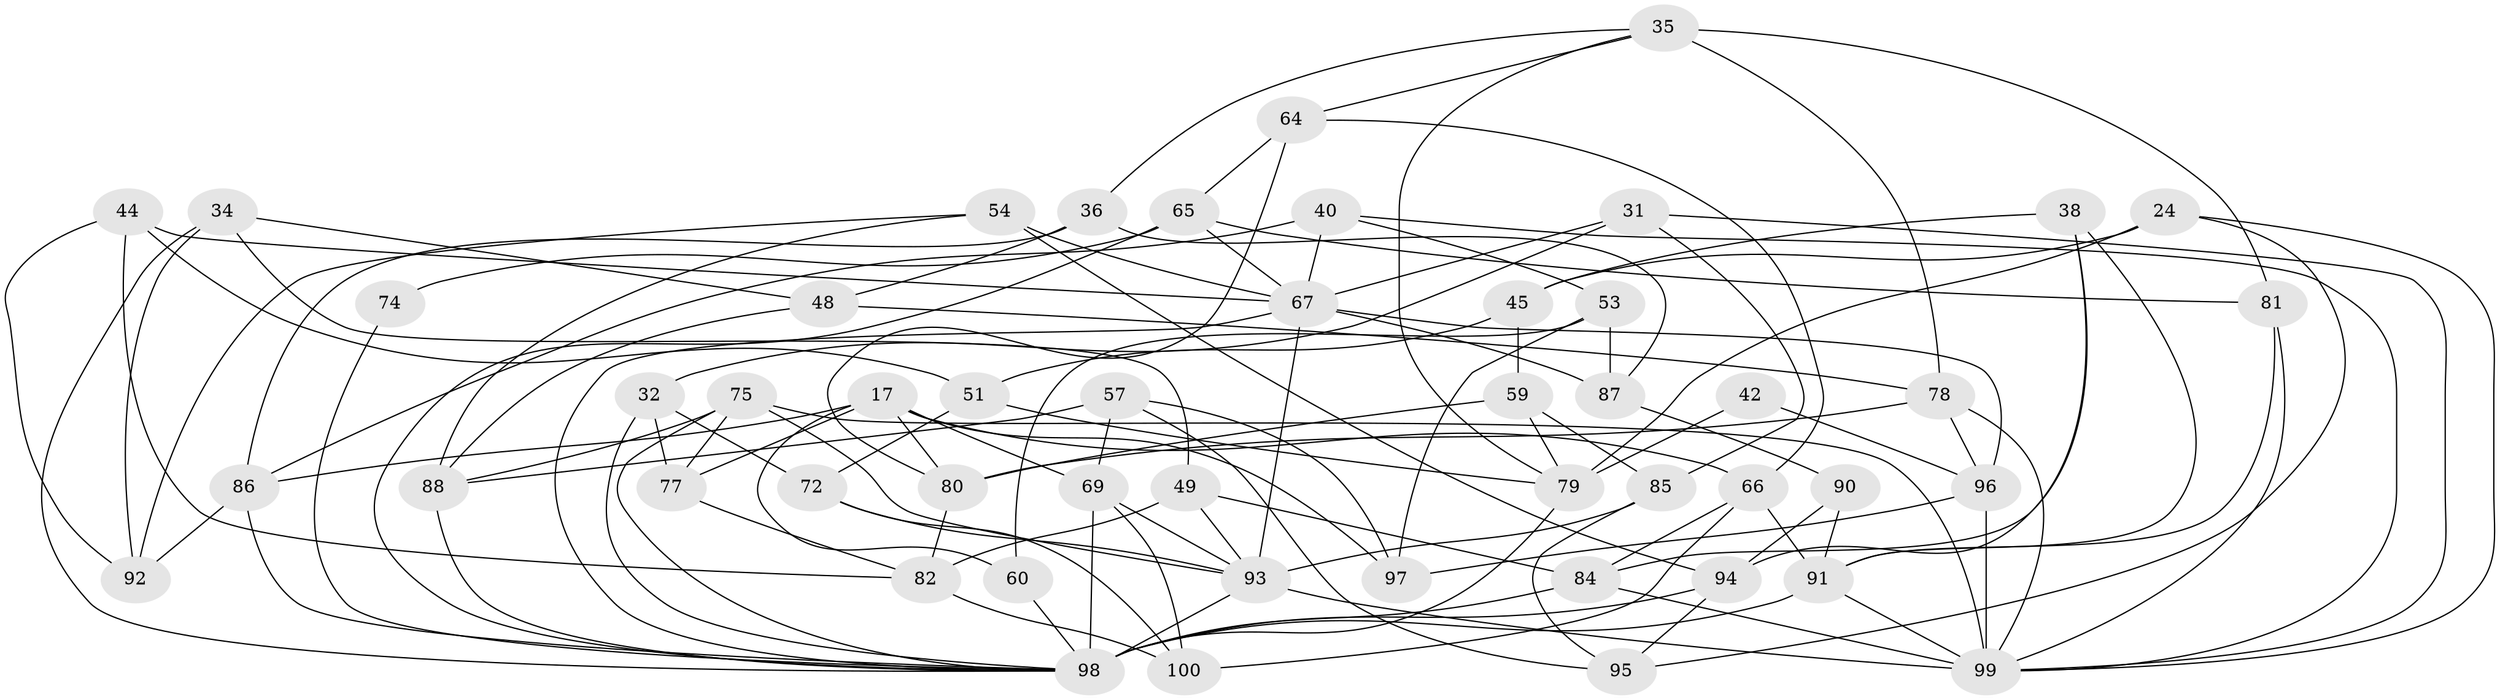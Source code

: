 // original degree distribution, {4: 1.0}
// Generated by graph-tools (version 1.1) at 2025/56/03/09/25 04:56:56]
// undirected, 50 vertices, 120 edges
graph export_dot {
graph [start="1"]
  node [color=gray90,style=filled];
  17 [super="+12"];
  24;
  31;
  32;
  34;
  35 [super="+4"];
  36;
  38;
  40;
  42;
  44;
  45;
  48;
  49;
  51;
  53;
  54 [super="+52"];
  57;
  59;
  60;
  64;
  65 [super="+19"];
  66 [super="+61"];
  67 [super="+3+8+15+29+47"];
  69 [super="+30"];
  72;
  74;
  75 [super="+16"];
  77;
  78 [super="+50"];
  79 [super="+68"];
  80 [super="+11"];
  81;
  82 [super="+26"];
  84 [super="+76+73"];
  85;
  86 [super="+56"];
  87;
  88 [super="+2"];
  90;
  91 [super="+89+55"];
  92;
  93 [super="+22+83+62+71"];
  94 [super="+1"];
  95;
  96 [super="+27+28+39"];
  97;
  98 [super="+6+7+46+70"];
  99 [super="+13+23+63+25"];
  100;
  17 -- 97;
  17 -- 66 [weight=2];
  17 -- 69;
  17 -- 86;
  17 -- 60;
  17 -- 77;
  17 -- 80;
  24 -- 95;
  24 -- 79;
  24 -- 45;
  24 -- 99;
  31 -- 32;
  31 -- 85;
  31 -- 67;
  31 -- 99;
  32 -- 98;
  32 -- 72;
  32 -- 77;
  34 -- 49;
  34 -- 48;
  34 -- 92;
  34 -- 98;
  35 -- 64;
  35 -- 81;
  35 -- 36;
  35 -- 78 [weight=2];
  35 -- 79;
  36 -- 48;
  36 -- 87;
  36 -- 86;
  38 -- 45;
  38 -- 94;
  38 -- 84;
  38 -- 91;
  40 -- 53;
  40 -- 86;
  40 -- 99;
  40 -- 67;
  42 -- 96 [weight=3];
  42 -- 79;
  44 -- 67;
  44 -- 92;
  44 -- 51;
  44 -- 82;
  45 -- 51;
  45 -- 59;
  48 -- 88;
  48 -- 78;
  49 -- 84;
  49 -- 82;
  49 -- 93;
  51 -- 79;
  51 -- 72;
  53 -- 87;
  53 -- 60;
  53 -- 97;
  54 -- 94 [weight=2];
  54 -- 67 [weight=2];
  54 -- 92;
  54 -- 88;
  57 -- 97;
  57 -- 69;
  57 -- 95;
  57 -- 88;
  59 -- 85;
  59 -- 80;
  59 -- 79;
  60 -- 98 [weight=2];
  64 -- 80;
  64 -- 65;
  64 -- 66;
  65 -- 81;
  65 -- 74 [weight=2];
  65 -- 67;
  65 -- 98;
  66 -- 100;
  66 -- 84;
  66 -- 91;
  67 -- 96 [weight=3];
  67 -- 87;
  67 -- 98 [weight=2];
  67 -- 93 [weight=2];
  69 -- 98 [weight=2];
  69 -- 100;
  69 -- 93;
  72 -- 100;
  72 -- 93;
  74 -- 98 [weight=2];
  75 -- 88 [weight=2];
  75 -- 77;
  75 -- 98;
  75 -- 93;
  75 -- 99;
  77 -- 82;
  78 -- 96;
  78 -- 80;
  78 -- 99;
  79 -- 98 [weight=3];
  80 -- 82 [weight=2];
  81 -- 99;
  81 -- 91;
  82 -- 100;
  84 -- 98 [weight=4];
  84 -- 99;
  85 -- 95;
  85 -- 93;
  86 -- 98 [weight=2];
  86 -- 92;
  87 -- 90;
  88 -- 98;
  90 -- 91 [weight=2];
  90 -- 94;
  91 -- 98 [weight=4];
  91 -- 99;
  93 -- 98 [weight=3];
  93 -- 99 [weight=2];
  94 -- 95;
  94 -- 98;
  96 -- 97;
  96 -- 99 [weight=2];
}
